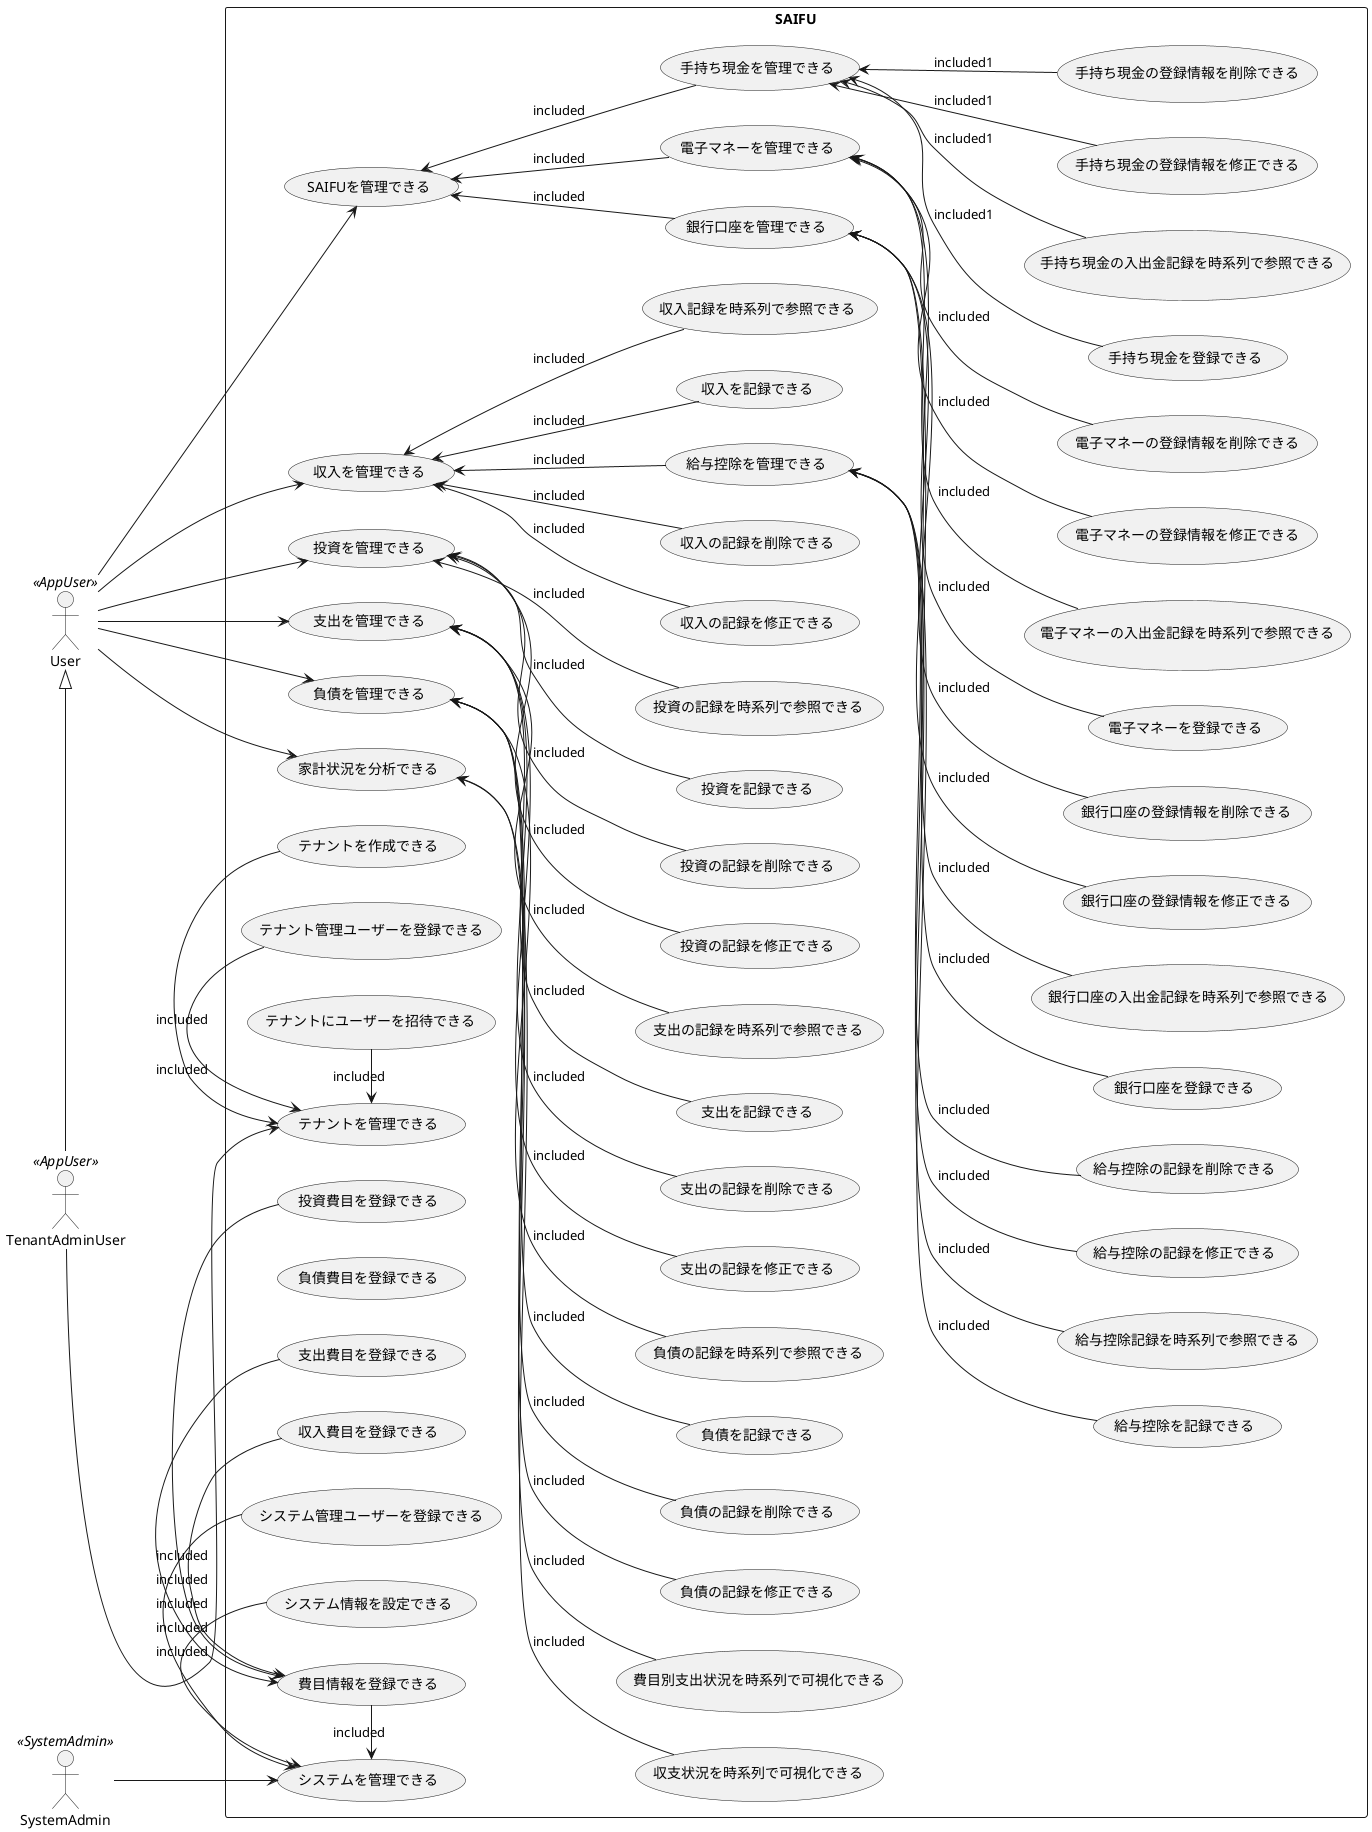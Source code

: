 @startuml
left to right direction

' Actor
SystemAdmin <<SystemAdmin>>
User <<AppUser>>
TenantAdminUser <<AppUser>>
User <|- TenantAdminUser

' Usecase
rectangle SAIFU {
  ' Usecase Definitions
  ' System Admin Usecase
  usecase "システムを管理できる" as UC1
  usecase "費目情報を登録できる" as UC1_1
  usecase "収入費目を登録できる" as UC1_1_1
  usecase "投資費目を登録できる" as UC1_1_2
  usecase "支出費目を登録できる" as UC1_1_3
  usecase "負債費目を登録できる" as UC1_1_4
  usecase "システム管理ユーザーを登録できる" as UC1_2
  usecase "システム情報を設定できる" as UC1_3
  ' テナント
  usecase "テナントを管理できる" as UC2
  usecase "テナントを作成できる" as UC2_1
  usecase "テナント管理ユーザーを登録できる" as UC2_2
  usecase "テナントにユーザーを招待できる" as UC2_3
 ' SAIFU
  usecase "SAIFUを管理できる" as UC3
  usecase "手持ち現金を管理できる" as UC3_1
  usecase "手持ち現金を登録できる" as UC3_1_1
  usecase "手持ち現金の入出金記録を時系列で参照できる" as UC3_1_2
  usecase "手持ち現金の登録情報を修正できる" as UC3_1_3
  usecase "手持ち現金の登録情報を削除できる" as UC3_1_4
  usecase "銀行口座を管理できる" as UC3_2
  usecase "銀行口座を登録できる" as UC3_2_1
  usecase "銀行口座の入出金記録を時系列で参照できる" as UC3_2_2
  usecase "銀行口座の登録情報を修正できる" as UC3_2_3
  usecase "銀行口座の登録情報を削除できる" as UC3_2_4
  usecase "電子マネーを管理できる" as UC3_3
  usecase "電子マネーを登録できる" as UC3_3_1
  usecase "電子マネーの入出金記録を時系列で参照できる" as UC3_3_2
  usecase "電子マネーの登録情報を修正できる" as UC3_3_3
  usecase "電子マネーの登録情報を削除できる" as UC3_3_4
  ' 収入
  usecase "収入を管理できる" as UC4
  usecase "収入を記録できる" as UC4_1
  usecase "収入記録を時系列で参照できる" as UC4_2
  usecase "収入の記録を修正できる" as UC4_3
  usecase "収入の記録を削除できる" as UC4_4
  ' 給与控除
  usecase "給与控除を管理できる" as UC5
  usecase "給与控除を記録できる" as UC5_1
  usecase "給与控除記録を時系列で参照できる" as UC5_2
  usecase "給与控除の記録を修正できる" as UC5_3
  usecase "給与控除の記録を削除できる" as UC5_4
  ' 投資
  usecase "投資を管理できる" as UC6
  usecase "投資を記録できる" as UC6_1
  usecase "投資の記録を時系列で参照できる" as UC6_2
  usecase "投資の記録を修正できる" as UC6_3
  usecase "投資の記録を削除できる" as UC6_4
  ' 支出
  usecase "支出を管理できる" as UC7
  usecase "支出を記録できる" as UC7_1
  usecase "支出の記録を時系列で参照できる" as UC7_2
  usecase "支出の記録を修正できる" as UC7_3
  usecase "支出の記録を削除できる" as UC7_4
  ' 負債
  usecase "負債を管理できる" as UC8
  usecase "負債を記録できる" as UC8_1
  usecase "負債の記録を時系列で参照できる" as UC8_2
  usecase "負債の記録を修正できる" as UC8_3
  usecase "負債の記録を削除できる" as UC8_4
  ' 分析
  usecase "家計状況を分析できる" as UC9
  usecase "収支状況を時系列で可視化できる" as UC9_1
  usecase "費目別支出状況を時系列で可視化できる" as UC9_2

  ' Usecase Structure Definitions
  ' System Admin UseCase
  UC1 <- UC1_1 : included
  UC1_1 <- UC1_1_1 : included
  UC1_1 <- UC1_1_2 : included
  UC1_1 <- UC1_1_3 : included
  UC1 <- UC1_2 : included
  UC1 <- UC1_3 : included

  ' Tenant Owner User UseCase
  UC2 <- UC2_1 : included
  UC2 <- UC2_2 : included
  UC2 <- UC2_3 : included

  ' User UseCase
  UC3_1 <-- UC3_1_1 : included1
  UC3_1 <-- UC3_1_2 : included1
  UC3_1 <-- UC3_1_3 : included1
  UC3_1 <-- UC3_1_4 : included1
  UC3 <-- UC3_1 : included
  UC3_2 <-- UC3_2_1 : included
  UC3_2 <-- UC3_2_2 : included
  UC3_2 <-- UC3_2_3 : included
  UC3_2 <-- UC3_2_4 : included
  UC3 <-- UC3_2 : included
  UC3_3 <-- UC3_3_1 : included
  UC3_3 <-- UC3_3_2 : included
  UC3_3 <-- UC3_3_3 : included
  UC3_3 <-- UC3_3_4 : included
  UC3 <-- UC3_3 : included
  UC4 <-- UC4_1 : included
  UC4 <-- UC4_2 : included
  UC4 <-- UC4_3 : included
  UC4 <-- UC4_4 : included
  UC5 <-- UC5_1 : included
  UC5 <-- UC5_2 : included
  UC5 <-- UC5_3 : included
  UC5 <-- UC5_4 : included
  UC4 <-- UC5 : included
  UC6 <-- UC6_1 : included
  UC6 <-- UC6_2 : included
  UC6 <-- UC6_3 : included
  UC6 <-- UC6_4 : included
  UC7 <-- UC7_1 : included
  UC7 <-- UC7_2 : included
  UC7 <-- UC7_3 : included
  UC7 <-- UC7_4 : included
  UC8 <-- UC8_1 : included
  UC8 <-- UC8_2 : included
  UC8 <-- UC8_3 : included
  UC8 <-- UC8_4 : included
  UC9 <-- UC9_1 : included
  UC9 <-- UC9_2 : included
}

' Usecase And Actor Relationship Definitions
SystemAdmin --> UC1
TenantAdminUser --> UC2
User --> UC3
User --> UC4
User --> UC6
User --> UC7
User --> UC8
User --> UC9

@enduml